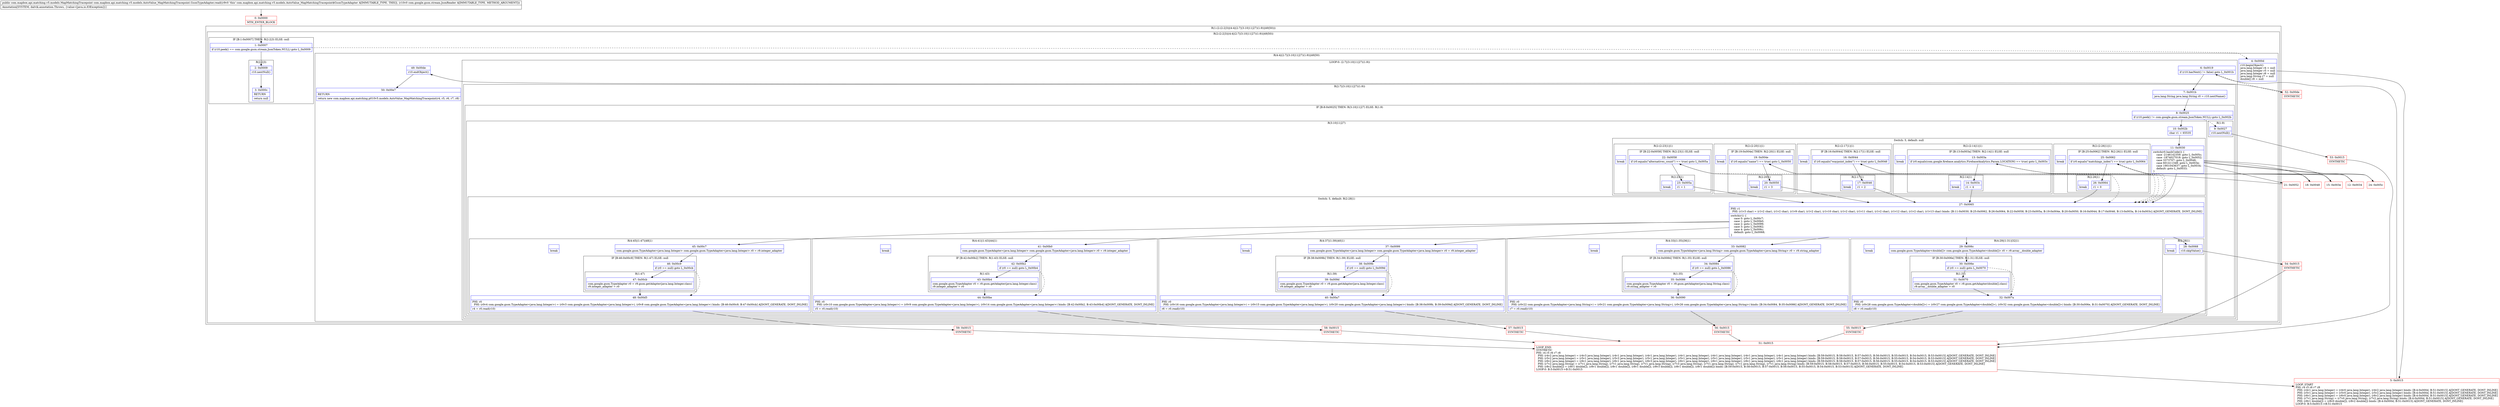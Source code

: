 digraph "CFG forcom.mapbox.api.matching.v5.models.AutoValue_MapMatchingTracepoint.GsonTypeAdapter.read(Lcom\/google\/gson\/stream\/JsonReader;)Lcom\/mapbox\/api\/matching\/v5\/models\/MapMatchingTracepoint;" {
subgraph cluster_Region_931661677 {
label = "R(1:(2:(2:2|3)|(4:4|(2:7|(3:10|11|27)(1:9))|49|50)))";
node [shape=record,color=blue];
subgraph cluster_Region_930223760 {
label = "R(2:(2:2|3)|(4:4|(2:7|(3:10|11|27)(1:9))|49|50))";
node [shape=record,color=blue];
subgraph cluster_IfRegion_1965205514 {
label = "IF [B:1:0x0007] THEN: R(2:2|3) ELSE: null";
node [shape=record,color=blue];
Node_1 [shape=record,label="{1\:\ 0x0007|if (r10.peek() == com.google.gson.stream.JsonToken.NULL) goto L_0x0009\l}"];
subgraph cluster_Region_1549573655 {
label = "R(2:2|3)";
node [shape=record,color=blue];
Node_2 [shape=record,label="{2\:\ 0x0009|r10.nextNull()\l}"];
Node_3 [shape=record,label="{3\:\ 0x000c|RETURN\l|return null\l}"];
}
}
subgraph cluster_Region_1669960560 {
label = "R(4:4|(2:7|(3:10|11|27)(1:9))|49|50)";
node [shape=record,color=blue];
Node_4 [shape=record,label="{4\:\ 0x000d|r10.beginObject()\ljava.lang.Integer r4 = null\ljava.lang.Integer r5 = null\ljava.lang.Integer r6 = null\ljava.lang.String r7 = null\ldouble[] r8 = null\l}"];
subgraph cluster_LoopRegion_731400606 {
label = "LOOP:0: (2:7|(3:10|11|27)(1:9))";
node [shape=record,color=blue];
Node_6 [shape=record,label="{6\:\ 0x0019|if (r10.hasNext() != false) goto L_0x001b\l}"];
subgraph cluster_Region_2067966959 {
label = "R(2:7|(3:10|11|27)(1:9))";
node [shape=record,color=blue];
Node_7 [shape=record,label="{7\:\ 0x001b|java.lang.String java.lang.String r0 = r10.nextName()\l}"];
subgraph cluster_IfRegion_217652459 {
label = "IF [B:8:0x0025] THEN: R(3:10|11|27) ELSE: R(1:9)";
node [shape=record,color=blue];
Node_8 [shape=record,label="{8\:\ 0x0025|if (r10.peek() != com.google.gson.stream.JsonToken.NULL) goto L_0x002b\l}"];
subgraph cluster_Region_158557216 {
label = "R(3:10|11|27)";
node [shape=record,color=blue];
Node_10 [shape=record,label="{10\:\ 0x002b|char r1 = 65535\l}"];
subgraph cluster_SwitchRegion_1165858735 {
label = "Switch: 5, default: null";
node [shape=record,color=blue];
Node_11 [shape=record,label="{11\:\ 0x0030|switch(r0.hashCode()) \{\l    case \-2146142359: goto L_0x005c;\l    case \-1874027018: goto L_0x0052;\l    case 3373707: goto L_0x0048;\l    case 601411348: goto L_0x003e;\l    case 1901043637: goto L_0x0034;\l    default: goto L_0x0033;\l\}\l}"];
subgraph cluster_Region_1820039046 {
label = "R(2:(2:26|1)|1)";
node [shape=record,color=blue];
subgraph cluster_IfRegion_1006810230 {
label = "IF [B:25:0x0062] THEN: R(2:26|1) ELSE: null";
node [shape=record,color=blue];
Node_25 [shape=record,label="{25\:\ 0x0062|if (r0.equals(\"matchings_index\") == true) goto L_0x0064\l}"];
subgraph cluster_Region_1424360400 {
label = "R(2:26|1)";
node [shape=record,color=blue];
Node_26 [shape=record,label="{26\:\ 0x0064|r1 = 0\l}"];
Node_InsnContainer_1416564792 [shape=record,label="{|break\l}"];
}
}
Node_InsnContainer_1028810642 [shape=record,label="{|break\l}"];
}
subgraph cluster_Region_2030582423 {
label = "R(2:(2:23|1)|1)";
node [shape=record,color=blue];
subgraph cluster_IfRegion_1254947205 {
label = "IF [B:22:0x0058] THEN: R(2:23|1) ELSE: null";
node [shape=record,color=blue];
Node_22 [shape=record,label="{22\:\ 0x0058|if (r0.equals(\"alternatives_count\") == true) goto L_0x005a\l}"];
subgraph cluster_Region_1772411862 {
label = "R(2:23|1)";
node [shape=record,color=blue];
Node_23 [shape=record,label="{23\:\ 0x005a|r1 = 1\l}"];
Node_InsnContainer_1233081751 [shape=record,label="{|break\l}"];
}
}
Node_InsnContainer_1698525776 [shape=record,label="{|break\l}"];
}
subgraph cluster_Region_1274931090 {
label = "R(2:(2:20|1)|1)";
node [shape=record,color=blue];
subgraph cluster_IfRegion_616513248 {
label = "IF [B:19:0x004e] THEN: R(2:20|1) ELSE: null";
node [shape=record,color=blue];
Node_19 [shape=record,label="{19\:\ 0x004e|if (r0.equals(\"name\") == true) goto L_0x0050\l}"];
subgraph cluster_Region_950328900 {
label = "R(2:20|1)";
node [shape=record,color=blue];
Node_20 [shape=record,label="{20\:\ 0x0050|r1 = 3\l}"];
Node_InsnContainer_1931059448 [shape=record,label="{|break\l}"];
}
}
Node_InsnContainer_1090093281 [shape=record,label="{|break\l}"];
}
subgraph cluster_Region_1322829148 {
label = "R(2:(2:17|1)|1)";
node [shape=record,color=blue];
subgraph cluster_IfRegion_232133943 {
label = "IF [B:16:0x0044] THEN: R(2:17|1) ELSE: null";
node [shape=record,color=blue];
Node_16 [shape=record,label="{16\:\ 0x0044|if (r0.equals(\"waypoint_index\") == true) goto L_0x0046\l}"];
subgraph cluster_Region_719646484 {
label = "R(2:17|1)";
node [shape=record,color=blue];
Node_17 [shape=record,label="{17\:\ 0x0046|r1 = 2\l}"];
Node_InsnContainer_1782413922 [shape=record,label="{|break\l}"];
}
}
Node_InsnContainer_1411189181 [shape=record,label="{|break\l}"];
}
subgraph cluster_Region_1492088151 {
label = "R(2:(2:14|1)|1)";
node [shape=record,color=blue];
subgraph cluster_IfRegion_610181631 {
label = "IF [B:13:0x003a] THEN: R(2:14|1) ELSE: null";
node [shape=record,color=blue];
Node_13 [shape=record,label="{13\:\ 0x003a|if (r0.equals(com.google.firebase.analytics.FirebaseAnalytics.Param.LOCATION) == true) goto L_0x003c\l}"];
subgraph cluster_Region_1316524315 {
label = "R(2:14|1)";
node [shape=record,color=blue];
Node_14 [shape=record,label="{14\:\ 0x003c|r1 = 4\l}"];
Node_InsnContainer_1351985459 [shape=record,label="{|break\l}"];
}
}
Node_InsnContainer_1375352617 [shape=record,label="{|break\l}"];
}
}
subgraph cluster_SwitchRegion_21858665 {
label = "Switch: 5, default: R(2:28|1)";
node [shape=record,color=blue];
Node_27 [shape=record,label="{27\:\ 0x0065|PHI: r1 \l  PHI: (r1v3 char) = (r1v2 char), (r1v2 char), (r1v9 char), (r1v2 char), (r1v10 char), (r1v2 char), (r1v11 char), (r1v2 char), (r1v12 char), (r1v2 char), (r1v13 char) binds: [B:11:0x0030, B:25:0x0062, B:26:0x0064, B:22:0x0058, B:23:0x005a, B:19:0x004e, B:20:0x0050, B:16:0x0044, B:17:0x0046, B:13:0x003a, B:14:0x003c] A[DONT_GENERATE, DONT_INLINE]\l|switch(r1) \{\l    case 0: goto L_0x00c7;\l    case 1: goto L_0x00b0;\l    case 2: goto L_0x0099;\l    case 3: goto L_0x0082;\l    case 4: goto L_0x006c;\l    default: goto L_0x0068;\l\}\l}"];
subgraph cluster_Region_47293388 {
label = "R(4:45|(1:47)|48|1)";
node [shape=record,color=blue];
Node_45 [shape=record,label="{45\:\ 0x00c7|com.google.gson.TypeAdapter\<java.lang.Integer\> com.google.gson.TypeAdapter\<java.lang.Integer\> r0 = r9.integer_adapter\l}"];
subgraph cluster_IfRegion_311750977 {
label = "IF [B:46:0x00c9] THEN: R(1:47) ELSE: null";
node [shape=record,color=blue];
Node_46 [shape=record,label="{46\:\ 0x00c9|if (r0 == null) goto L_0x00cb\l}"];
subgraph cluster_Region_520430074 {
label = "R(1:47)";
node [shape=record,color=blue];
Node_47 [shape=record,label="{47\:\ 0x00cb|com.google.gson.TypeAdapter r0 = r9.gson.getAdapter(java.lang.Integer.class)\lr9.integer_adapter = r0\l}"];
}
}
Node_48 [shape=record,label="{48\:\ 0x00d5|PHI: r0 \l  PHI: (r0v4 com.google.gson.TypeAdapter\<java.lang.Integer\>) = (r0v3 com.google.gson.TypeAdapter\<java.lang.Integer\>), (r0v8 com.google.gson.TypeAdapter\<java.lang.Integer\>) binds: [B:46:0x00c9, B:47:0x00cb] A[DONT_GENERATE, DONT_INLINE]\l|r4 = r0.read(r10)\l}"];
Node_InsnContainer_1830194250 [shape=record,label="{|break\l}"];
}
subgraph cluster_Region_536786772 {
label = "R(4:41|(1:43)|44|1)";
node [shape=record,color=blue];
Node_41 [shape=record,label="{41\:\ 0x00b0|com.google.gson.TypeAdapter\<java.lang.Integer\> com.google.gson.TypeAdapter\<java.lang.Integer\> r0 = r9.integer_adapter\l}"];
subgraph cluster_IfRegion_1971691252 {
label = "IF [B:42:0x00b2] THEN: R(1:43) ELSE: null";
node [shape=record,color=blue];
Node_42 [shape=record,label="{42\:\ 0x00b2|if (r0 == null) goto L_0x00b4\l}"];
subgraph cluster_Region_418269761 {
label = "R(1:43)";
node [shape=record,color=blue];
Node_43 [shape=record,label="{43\:\ 0x00b4|com.google.gson.TypeAdapter r0 = r9.gson.getAdapter(java.lang.Integer.class)\lr9.integer_adapter = r0\l}"];
}
}
Node_44 [shape=record,label="{44\:\ 0x00be|PHI: r0 \l  PHI: (r0v10 com.google.gson.TypeAdapter\<java.lang.Integer\>) = (r0v9 com.google.gson.TypeAdapter\<java.lang.Integer\>), (r0v14 com.google.gson.TypeAdapter\<java.lang.Integer\>) binds: [B:42:0x00b2, B:43:0x00b4] A[DONT_GENERATE, DONT_INLINE]\l|r5 = r0.read(r10)\l}"];
Node_InsnContainer_1315969394 [shape=record,label="{|break\l}"];
}
subgraph cluster_Region_823255578 {
label = "R(4:37|(1:39)|40|1)";
node [shape=record,color=blue];
Node_37 [shape=record,label="{37\:\ 0x0099|com.google.gson.TypeAdapter\<java.lang.Integer\> com.google.gson.TypeAdapter\<java.lang.Integer\> r0 = r9.integer_adapter\l}"];
subgraph cluster_IfRegion_1980925056 {
label = "IF [B:38:0x009b] THEN: R(1:39) ELSE: null";
node [shape=record,color=blue];
Node_38 [shape=record,label="{38\:\ 0x009b|if (r0 == null) goto L_0x009d\l}"];
subgraph cluster_Region_1136229199 {
label = "R(1:39)";
node [shape=record,color=blue];
Node_39 [shape=record,label="{39\:\ 0x009d|com.google.gson.TypeAdapter r0 = r9.gson.getAdapter(java.lang.Integer.class)\lr9.integer_adapter = r0\l}"];
}
}
Node_40 [shape=record,label="{40\:\ 0x00a7|PHI: r0 \l  PHI: (r0v16 com.google.gson.TypeAdapter\<java.lang.Integer\>) = (r0v15 com.google.gson.TypeAdapter\<java.lang.Integer\>), (r0v20 com.google.gson.TypeAdapter\<java.lang.Integer\>) binds: [B:38:0x009b, B:39:0x009d] A[DONT_GENERATE, DONT_INLINE]\l|r6 = r0.read(r10)\l}"];
Node_InsnContainer_869395902 [shape=record,label="{|break\l}"];
}
subgraph cluster_Region_514651483 {
label = "R(4:33|(1:35)|36|1)";
node [shape=record,color=blue];
Node_33 [shape=record,label="{33\:\ 0x0082|com.google.gson.TypeAdapter\<java.lang.String\> com.google.gson.TypeAdapter\<java.lang.String\> r0 = r9.string_adapter\l}"];
subgraph cluster_IfRegion_1173302019 {
label = "IF [B:34:0x0084] THEN: R(1:35) ELSE: null";
node [shape=record,color=blue];
Node_34 [shape=record,label="{34\:\ 0x0084|if (r0 == null) goto L_0x0086\l}"];
subgraph cluster_Region_474248257 {
label = "R(1:35)";
node [shape=record,color=blue];
Node_35 [shape=record,label="{35\:\ 0x0086|com.google.gson.TypeAdapter r0 = r9.gson.getAdapter(java.lang.String.class)\lr9.string_adapter = r0\l}"];
}
}
Node_36 [shape=record,label="{36\:\ 0x0090|PHI: r0 \l  PHI: (r0v22 com.google.gson.TypeAdapter\<java.lang.String\>) = (r0v21 com.google.gson.TypeAdapter\<java.lang.String\>), (r0v26 com.google.gson.TypeAdapter\<java.lang.String\>) binds: [B:34:0x0084, B:35:0x0086] A[DONT_GENERATE, DONT_INLINE]\l|r7 = r0.read(r10)\l}"];
Node_InsnContainer_856868754 [shape=record,label="{|break\l}"];
}
subgraph cluster_Region_292354689 {
label = "R(4:29|(1:31)|32|1)";
node [shape=record,color=blue];
Node_29 [shape=record,label="{29\:\ 0x006c|com.google.gson.TypeAdapter\<double[]\> com.google.gson.TypeAdapter\<double[]\> r0 = r9.array__double_adapter\l}"];
subgraph cluster_IfRegion_793835590 {
label = "IF [B:30:0x006e] THEN: R(1:31) ELSE: null";
node [shape=record,color=blue];
Node_30 [shape=record,label="{30\:\ 0x006e|if (r0 == null) goto L_0x0070\l}"];
subgraph cluster_Region_1300513778 {
label = "R(1:31)";
node [shape=record,color=blue];
Node_31 [shape=record,label="{31\:\ 0x0070|com.google.gson.TypeAdapter r0 = r9.gson.getAdapter(double[].class)\lr9.array__double_adapter = r0\l}"];
}
}
Node_32 [shape=record,label="{32\:\ 0x007a|PHI: r0 \l  PHI: (r0v28 com.google.gson.TypeAdapter\<double[]\>) = (r0v27 com.google.gson.TypeAdapter\<double[]\>), (r0v32 com.google.gson.TypeAdapter\<double[]\>) binds: [B:30:0x006e, B:31:0x0070] A[DONT_GENERATE, DONT_INLINE]\l|r8 = r0.read(r10)\l}"];
Node_InsnContainer_1782540646 [shape=record,label="{|break\l}"];
}
subgraph cluster_Region_617240282 {
label = "R(2:28|1)";
node [shape=record,color=blue];
Node_28 [shape=record,label="{28\:\ 0x0068|r10.skipValue()\l}"];
Node_InsnContainer_407565280 [shape=record,label="{|break\l}"];
}
}
}
subgraph cluster_Region_1036093740 {
label = "R(1:9)";
node [shape=record,color=blue];
Node_9 [shape=record,label="{9\:\ 0x0027|r10.nextNull()\l}"];
}
}
}
}
Node_49 [shape=record,label="{49\:\ 0x00de|r10.endObject()\l}"];
Node_50 [shape=record,label="{50\:\ 0x00e7|RETURN\l|return new com.mapbox.api.matching.p010v5.models.AutoValue_MapMatchingTracepoint(r4, r5, r6, r7, r8)\l}"];
}
}
}
Node_0 [shape=record,color=red,label="{0\:\ 0x0000|MTH_ENTER_BLOCK\l}"];
Node_5 [shape=record,color=red,label="{5\:\ 0x0015|LOOP_START\lPHI: r4 r5 r6 r7 r8 \l  PHI: (r4v1 java.lang.Integer) = (r4v0 java.lang.Integer), (r4v2 java.lang.Integer) binds: [B:4:0x000d, B:51:0x0015] A[DONT_GENERATE, DONT_INLINE]\l  PHI: (r5v1 java.lang.Integer) = (r5v0 java.lang.Integer), (r5v2 java.lang.Integer) binds: [B:4:0x000d, B:51:0x0015] A[DONT_GENERATE, DONT_INLINE]\l  PHI: (r6v1 java.lang.Integer) = (r6v0 java.lang.Integer), (r6v2 java.lang.Integer) binds: [B:4:0x000d, B:51:0x0015] A[DONT_GENERATE, DONT_INLINE]\l  PHI: (r7v1 java.lang.String) = (r7v0 java.lang.String), (r7v2 java.lang.String) binds: [B:4:0x000d, B:51:0x0015] A[DONT_GENERATE, DONT_INLINE]\l  PHI: (r8v1 double[]) = (r8v0 double[]), (r8v2 double[]) binds: [B:4:0x000d, B:51:0x0015] A[DONT_GENERATE, DONT_INLINE]\lLOOP:0: B:5:0x0015\-\>B:51:0x0015\l}"];
Node_12 [shape=record,color=red,label="{12\:\ 0x0034}"];
Node_15 [shape=record,color=red,label="{15\:\ 0x003e}"];
Node_18 [shape=record,color=red,label="{18\:\ 0x0048}"];
Node_21 [shape=record,color=red,label="{21\:\ 0x0052}"];
Node_24 [shape=record,color=red,label="{24\:\ 0x005c}"];
Node_51 [shape=record,color=red,label="{51\:\ 0x0015|LOOP_END\lSYNTHETIC\lPHI: r4 r5 r6 r7 r8 \l  PHI: (r4v2 java.lang.Integer) = (r4v3 java.lang.Integer), (r4v1 java.lang.Integer), (r4v1 java.lang.Integer), (r4v1 java.lang.Integer), (r4v1 java.lang.Integer), (r4v1 java.lang.Integer), (r4v1 java.lang.Integer) binds: [B:59:0x0015, B:58:0x0015, B:57:0x0015, B:56:0x0015, B:55:0x0015, B:54:0x0015, B:53:0x0015] A[DONT_GENERATE, DONT_INLINE]\l  PHI: (r5v2 java.lang.Integer) = (r5v1 java.lang.Integer), (r5v3 java.lang.Integer), (r5v1 java.lang.Integer), (r5v1 java.lang.Integer), (r5v1 java.lang.Integer), (r5v1 java.lang.Integer), (r5v1 java.lang.Integer) binds: [B:59:0x0015, B:58:0x0015, B:57:0x0015, B:56:0x0015, B:55:0x0015, B:54:0x0015, B:53:0x0015] A[DONT_GENERATE, DONT_INLINE]\l  PHI: (r6v2 java.lang.Integer) = (r6v1 java.lang.Integer), (r6v1 java.lang.Integer), (r6v3 java.lang.Integer), (r6v1 java.lang.Integer), (r6v1 java.lang.Integer), (r6v1 java.lang.Integer), (r6v1 java.lang.Integer) binds: [B:59:0x0015, B:58:0x0015, B:57:0x0015, B:56:0x0015, B:55:0x0015, B:54:0x0015, B:53:0x0015] A[DONT_GENERATE, DONT_INLINE]\l  PHI: (r7v2 java.lang.String) = (r7v1 java.lang.String), (r7v1 java.lang.String), (r7v1 java.lang.String), (r7v3 java.lang.String), (r7v1 java.lang.String), (r7v1 java.lang.String), (r7v1 java.lang.String) binds: [B:59:0x0015, B:58:0x0015, B:57:0x0015, B:56:0x0015, B:55:0x0015, B:54:0x0015, B:53:0x0015] A[DONT_GENERATE, DONT_INLINE]\l  PHI: (r8v2 double[]) = (r8v1 double[]), (r8v1 double[]), (r8v1 double[]), (r8v1 double[]), (r8v3 double[]), (r8v1 double[]), (r8v1 double[]) binds: [B:59:0x0015, B:58:0x0015, B:57:0x0015, B:56:0x0015, B:55:0x0015, B:54:0x0015, B:53:0x0015] A[DONT_GENERATE, DONT_INLINE]\lLOOP:0: B:5:0x0015\-\>B:51:0x0015\l}"];
Node_52 [shape=record,color=red,label="{52\:\ 0x00de|SYNTHETIC\l}"];
Node_53 [shape=record,color=red,label="{53\:\ 0x0015|SYNTHETIC\l}"];
Node_54 [shape=record,color=red,label="{54\:\ 0x0015|SYNTHETIC\l}"];
Node_55 [shape=record,color=red,label="{55\:\ 0x0015|SYNTHETIC\l}"];
Node_56 [shape=record,color=red,label="{56\:\ 0x0015|SYNTHETIC\l}"];
Node_57 [shape=record,color=red,label="{57\:\ 0x0015|SYNTHETIC\l}"];
Node_58 [shape=record,color=red,label="{58\:\ 0x0015|SYNTHETIC\l}"];
Node_59 [shape=record,color=red,label="{59\:\ 0x0015|SYNTHETIC\l}"];
MethodNode[shape=record,label="{public com.mapbox.api.matching.v5.models.MapMatchingTracepoint com.mapbox.api.matching.v5.models.AutoValue_MapMatchingTracepoint.GsonTypeAdapter.read((r9v0 'this' com.mapbox.api.matching.v5.models.AutoValue_MapMatchingTracepoint$GsonTypeAdapter A[IMMUTABLE_TYPE, THIS]), (r10v0 com.google.gson.stream.JsonReader A[IMMUTABLE_TYPE, METHOD_ARGUMENT]))  | Annotation[SYSTEM, dalvik.annotation.Throws, \{value=[java.io.IOException]\}]\l}"];
MethodNode -> Node_0;
Node_1 -> Node_2;
Node_1 -> Node_4[style=dashed];
Node_2 -> Node_3;
Node_4 -> Node_5;
Node_6 -> Node_7;
Node_6 -> Node_52[style=dashed];
Node_7 -> Node_8;
Node_8 -> Node_9[style=dashed];
Node_8 -> Node_10;
Node_10 -> Node_11;
Node_11 -> Node_12;
Node_11 -> Node_15;
Node_11 -> Node_18;
Node_11 -> Node_21;
Node_11 -> Node_24;
Node_11 -> Node_27;
Node_25 -> Node_26;
Node_25 -> Node_27[style=dashed];
Node_26 -> Node_27;
Node_22 -> Node_23;
Node_22 -> Node_27[style=dashed];
Node_23 -> Node_27;
Node_19 -> Node_20;
Node_19 -> Node_27[style=dashed];
Node_20 -> Node_27;
Node_16 -> Node_17;
Node_16 -> Node_27[style=dashed];
Node_17 -> Node_27;
Node_13 -> Node_14;
Node_13 -> Node_27[style=dashed];
Node_14 -> Node_27;
Node_27 -> Node_28;
Node_27 -> Node_29;
Node_27 -> Node_33;
Node_27 -> Node_37;
Node_27 -> Node_41;
Node_27 -> Node_45;
Node_45 -> Node_46;
Node_46 -> Node_47;
Node_46 -> Node_48[style=dashed];
Node_47 -> Node_48;
Node_48 -> Node_59;
Node_41 -> Node_42;
Node_42 -> Node_43;
Node_42 -> Node_44[style=dashed];
Node_43 -> Node_44;
Node_44 -> Node_58;
Node_37 -> Node_38;
Node_38 -> Node_39;
Node_38 -> Node_40[style=dashed];
Node_39 -> Node_40;
Node_40 -> Node_57;
Node_33 -> Node_34;
Node_34 -> Node_35;
Node_34 -> Node_36[style=dashed];
Node_35 -> Node_36;
Node_36 -> Node_56;
Node_29 -> Node_30;
Node_30 -> Node_31;
Node_30 -> Node_32[style=dashed];
Node_31 -> Node_32;
Node_32 -> Node_55;
Node_28 -> Node_54;
Node_9 -> Node_53;
Node_49 -> Node_50;
Node_0 -> Node_1;
Node_5 -> Node_6;
Node_12 -> Node_13;
Node_15 -> Node_16;
Node_18 -> Node_19;
Node_21 -> Node_22;
Node_24 -> Node_25;
Node_51 -> Node_5;
Node_52 -> Node_49;
Node_53 -> Node_51;
Node_54 -> Node_51;
Node_55 -> Node_51;
Node_56 -> Node_51;
Node_57 -> Node_51;
Node_58 -> Node_51;
Node_59 -> Node_51;
}

